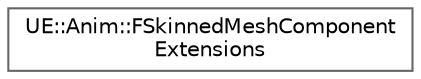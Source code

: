 digraph "Graphical Class Hierarchy"
{
 // INTERACTIVE_SVG=YES
 // LATEX_PDF_SIZE
  bgcolor="transparent";
  edge [fontname=Helvetica,fontsize=10,labelfontname=Helvetica,labelfontsize=10];
  node [fontname=Helvetica,fontsize=10,shape=box,height=0.2,width=0.4];
  rankdir="LR";
  Node0 [id="Node000000",label="UE::Anim::FSkinnedMeshComponent\lExtensions",height=0.2,width=0.4,color="grey40", fillcolor="white", style="filled",URL="$d3/d33/structUE_1_1Anim_1_1FSkinnedMeshComponentExtensions.html",tooltip=" "];
}
